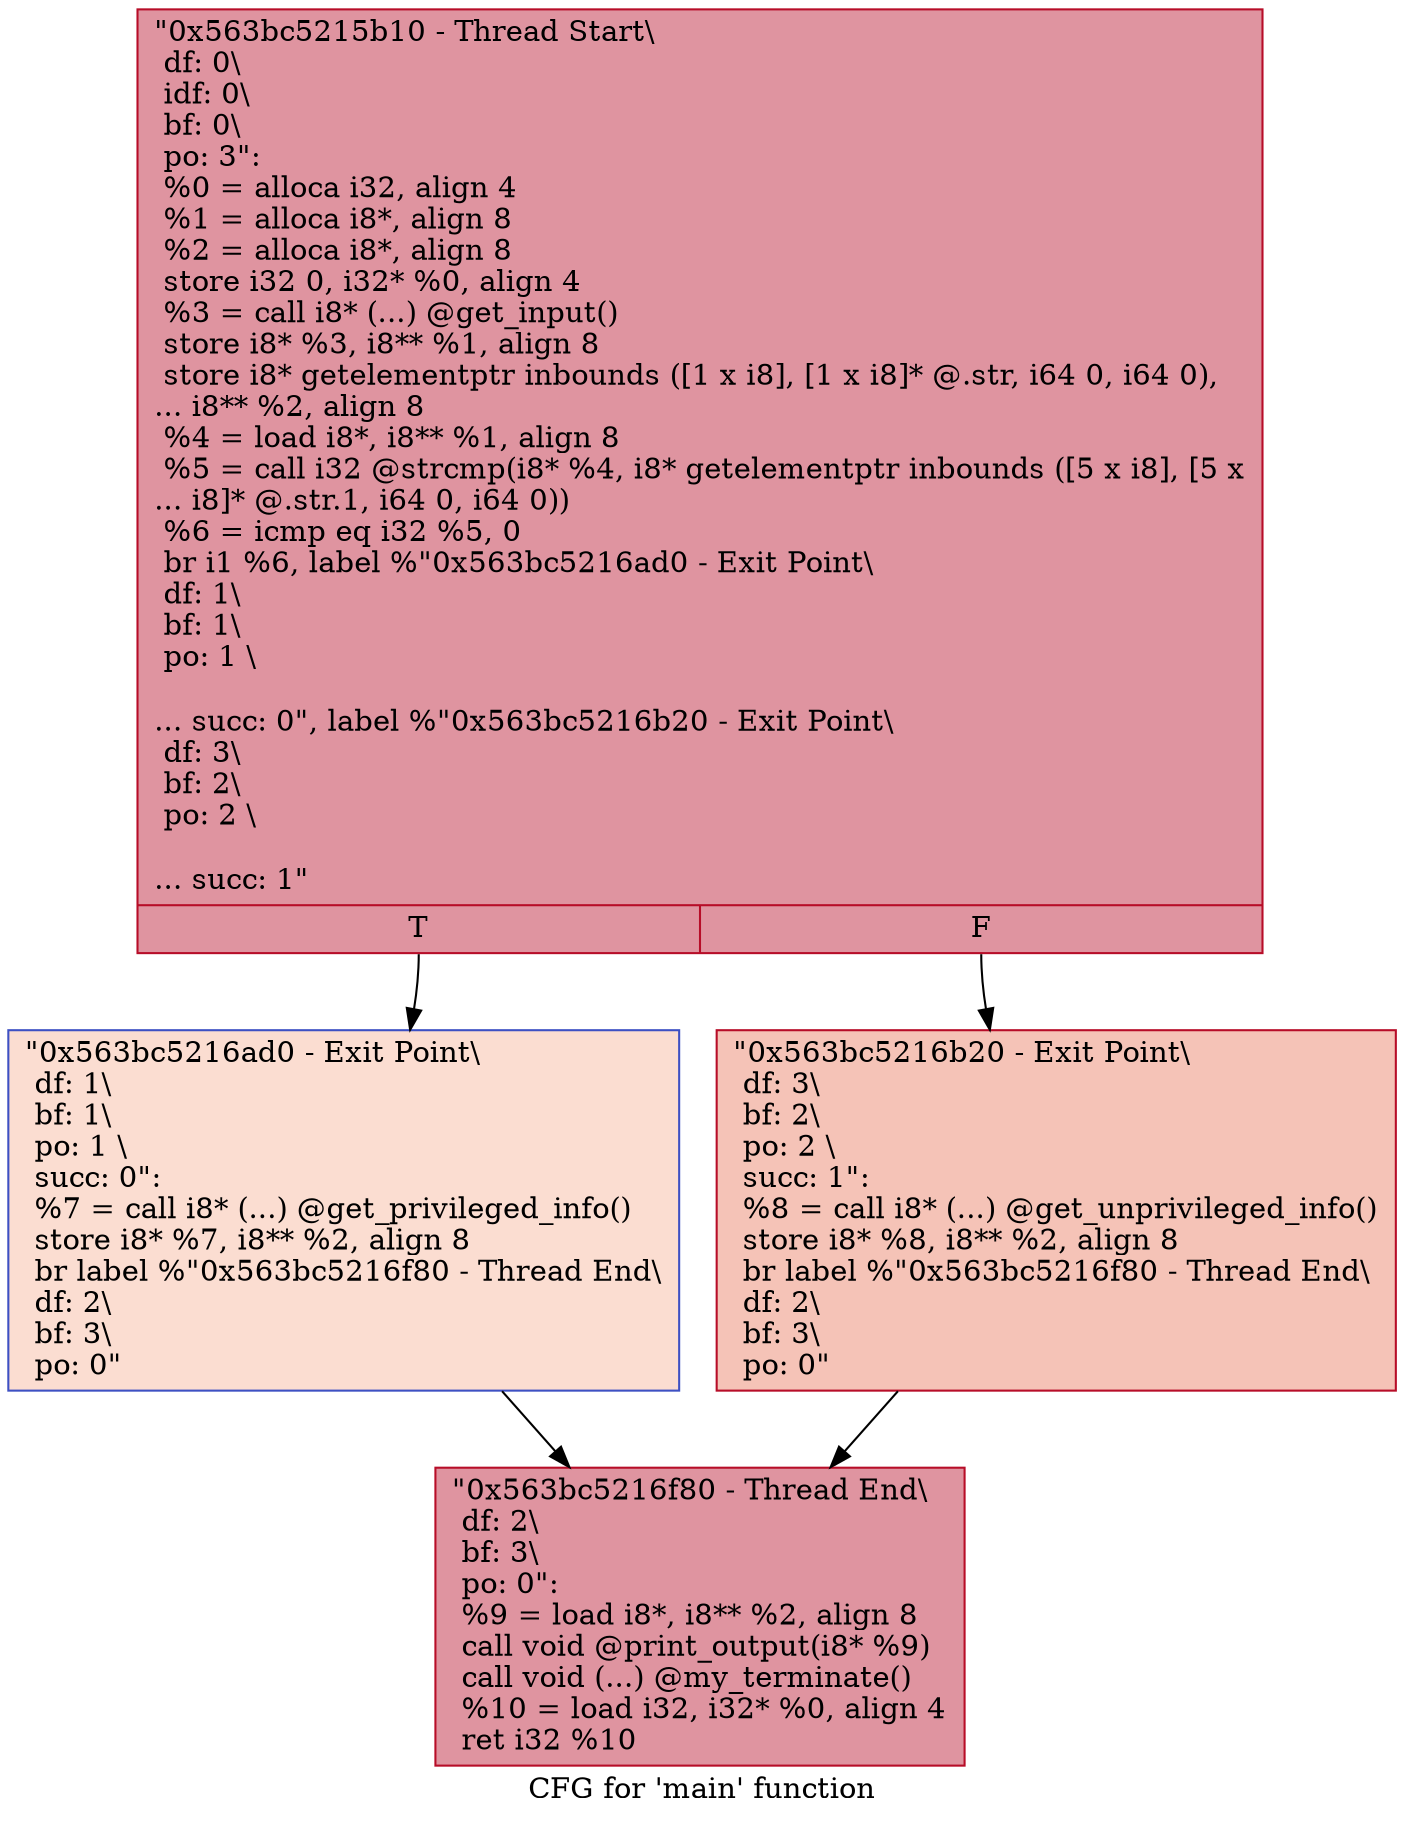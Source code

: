digraph "CFG for 'main' function" {
	label="CFG for 'main' function";

	Node0x563bc5215b10 [shape=record,color="#b70d28ff", style=filled, fillcolor="#b70d2870",label="{\"0x563bc5215b10 - Thread Start\\\l df: 0\\\l idf: 0\\\l bf: 0\\\l po: 3\":\l  %0 = alloca i32, align 4\l  %1 = alloca i8*, align 8\l  %2 = alloca i8*, align 8\l  store i32 0, i32* %0, align 4\l  %3 = call i8* (...) @get_input()\l  store i8* %3, i8** %1, align 8\l  store i8* getelementptr inbounds ([1 x i8], [1 x i8]* @.str, i64 0, i64 0),\l... i8** %2, align 8\l  %4 = load i8*, i8** %1, align 8\l  %5 = call i32 @strcmp(i8* %4, i8* getelementptr inbounds ([5 x i8], [5 x\l... i8]* @.str.1, i64 0, i64 0))\l  %6 = icmp eq i32 %5, 0\l  br i1 %6, label %\"0x563bc5216ad0 - Exit Point\\\l df: 1\\\l bf: 1\\\l po: 1 \\\l\l... succ: 0\", label %\"0x563bc5216b20 - Exit Point\\\l df: 3\\\l bf: 2\\\l po: 2 \\\l\l... succ: 1\"\l|{<s0>T|<s1>F}}"];
	Node0x563bc5215b10:s0 -> Node0x563bc5216ad0;
	Node0x563bc5215b10:s1 -> Node0x563bc5216b20;
	Node0x563bc5216ad0 [shape=record,color="#3d50c3ff", style=filled, fillcolor="#f7b39670",label="{\"0x563bc5216ad0 - Exit Point\\\l df: 1\\\l bf: 1\\\l po: 1 \\\l succ: 0\": \l  %7 = call i8* (...) @get_privileged_info()\l  store i8* %7, i8** %2, align 8\l  br label %\"0x563bc5216f80 - Thread End\\\l df: 2\\\l bf: 3\\\l po: 0\"\l}"];
	Node0x563bc5216ad0 -> Node0x563bc5216f80;
	Node0x563bc5216b20 [shape=record,color="#b70d28ff", style=filled, fillcolor="#e8765c70",label="{\"0x563bc5216b20 - Exit Point\\\l df: 3\\\l bf: 2\\\l po: 2 \\\l succ: 1\": \l  %8 = call i8* (...) @get_unprivileged_info()\l  store i8* %8, i8** %2, align 8\l  br label %\"0x563bc5216f80 - Thread End\\\l df: 2\\\l bf: 3\\\l po: 0\"\l}"];
	Node0x563bc5216b20 -> Node0x563bc5216f80;
	Node0x563bc5216f80 [shape=record,color="#b70d28ff", style=filled, fillcolor="#b70d2870",label="{\"0x563bc5216f80 - Thread End\\\l df: 2\\\l bf: 3\\\l po: 0\": \l  %9 = load i8*, i8** %2, align 8\l  call void @print_output(i8* %9)\l  call void (...) @my_terminate()\l  %10 = load i32, i32* %0, align 4\l  ret i32 %10\l}"];
}

